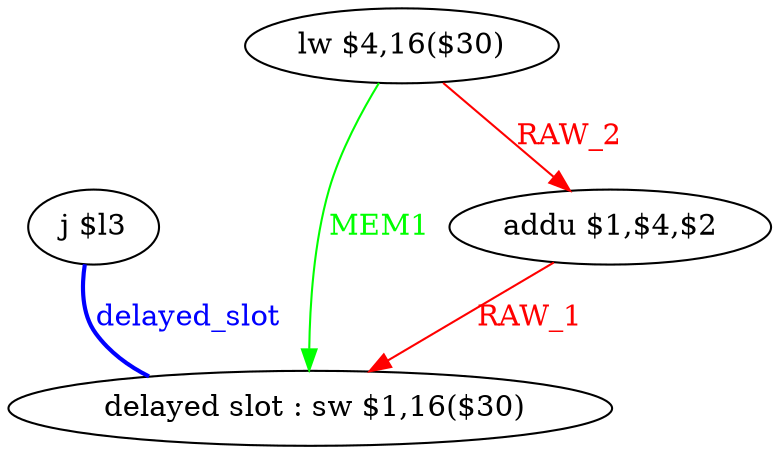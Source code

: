 digraph G1 {
node [shape = ellipse];
i3 [label = " delayed slot : sw $1,16($30)"] ;
i2 ->  i3 [style = bold, dir= none, fontcolor = blue, color = blue, label= "delayed_slot"];
i2 [label = "j $l3"] ;
i0 [label = "lw $4,16($30)"] ;
i0 ->  i3 [color = green, fontcolor = green, label= "MEM1"];
i0 ->  i1 [color = red, fontcolor = red, label= "RAW_2"];
i1 [label = "addu $1,$4,$2"] ;
i1 ->  i3 [color = red, fontcolor = red, label= "RAW_1"];
}
